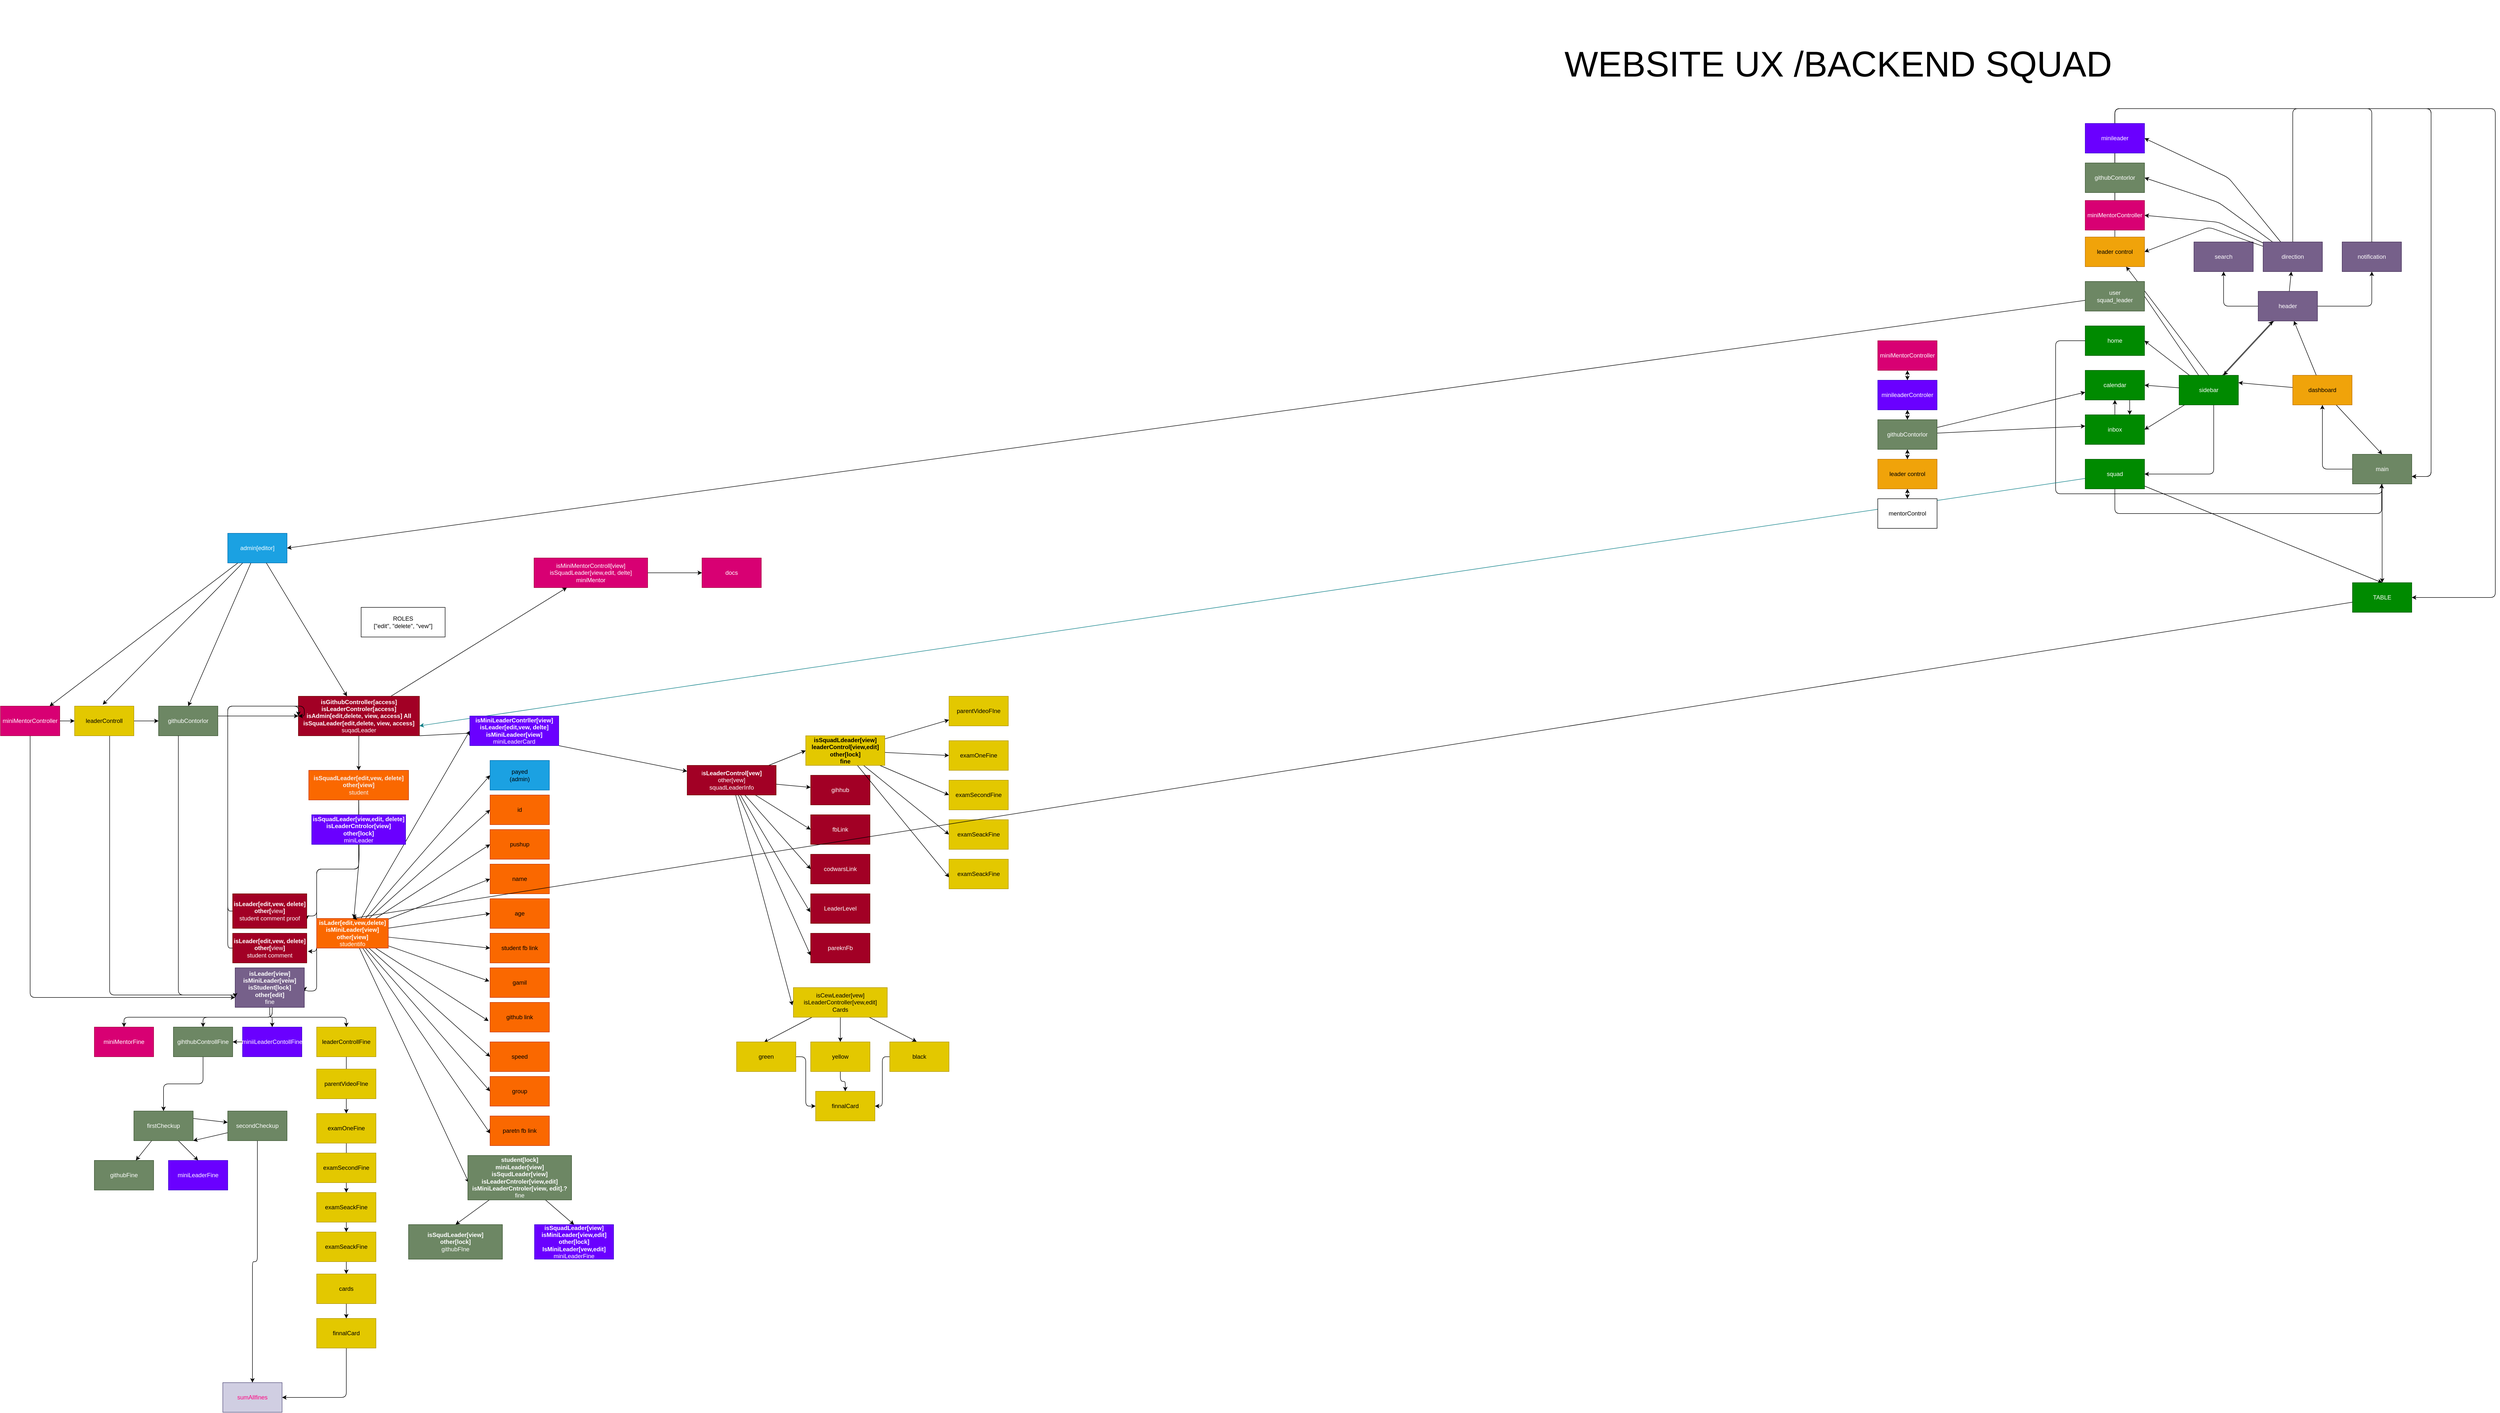 <mxfile>
    <diagram id="HEYRBrr34Ea68B-RaoFX" name="Page-1">
        <mxGraphModel dx="2147" dy="2935" grid="1" gridSize="10" guides="1" tooltips="1" connect="1" arrows="1" fold="1" page="1" pageScale="1" pageWidth="850" pageHeight="1100" math="0" shadow="0">
            <root>
                <mxCell id="0"/>
                <mxCell id="1" parent="0"/>
                <mxCell id="17" style="edgeStyle=none;html=1;entryX=0.5;entryY=0;entryDx=0;entryDy=0;" parent="1" source="5" target="6" edge="1">
                    <mxGeometry relative="1" as="geometry"/>
                </mxCell>
                <mxCell id="102" style="html=1;entryX=0.475;entryY=-0.052;entryDx=0;entryDy=0;entryPerimeter=0;" parent="1" source="5" target="103" edge="1">
                    <mxGeometry relative="1" as="geometry">
                        <mxPoint x="-130" y="50" as="targetPoint"/>
                    </mxGeometry>
                </mxCell>
                <mxCell id="138" style="edgeStyle=none;html=1;fontColor=#6a00ff;" parent="1" source="5" target="139" edge="1">
                    <mxGeometry relative="1" as="geometry">
                        <mxPoint x="600" y="-40" as="targetPoint"/>
                    </mxGeometry>
                </mxCell>
                <mxCell id="5" value="admin[editor]" style="whiteSpace=wrap;html=1;fillColor=#1ba1e2;fontColor=#ffffff;strokeColor=#006EAF;" parent="1" vertex="1">
                    <mxGeometry x="160" y="-340" width="120" height="60" as="geometry"/>
                </mxCell>
                <mxCell id="227" style="edgeStyle=orthogonalEdgeStyle;html=1;fontColor=#FFFFFF;" parent="1" source="6" target="7" edge="1">
                    <mxGeometry relative="1" as="geometry">
                        <Array as="points">
                            <mxPoint x="180" y="30"/>
                            <mxPoint x="180" y="30"/>
                        </Array>
                    </mxGeometry>
                </mxCell>
                <mxCell id="6" value="githubContorlor" style="whiteSpace=wrap;html=1;fillColor=#6d8764;fontColor=#ffffff;strokeColor=#3A5431;" parent="1" vertex="1">
                    <mxGeometry x="20" y="10" width="120" height="60" as="geometry"/>
                </mxCell>
                <mxCell id="135" style="edgeStyle=none;html=1;fontColor=#6a00ff;" parent="1" source="7" target="137" edge="1">
                    <mxGeometry relative="1" as="geometry">
                        <mxPoint x="630" y="90" as="targetPoint"/>
                    </mxGeometry>
                </mxCell>
                <mxCell id="165" style="edgeStyle=none;html=1;exitX=1;exitY=1;exitDx=0;exitDy=0;fontColor=#FFFFFF;startArrow=none;" parent="1" source="123" target="166" edge="1">
                    <mxGeometry relative="1" as="geometry">
                        <mxPoint x="650" y="70" as="targetPoint"/>
                    </mxGeometry>
                </mxCell>
                <mxCell id="7" value="&lt;b&gt;isGithubController[access]&lt;/b&gt;&lt;br&gt;&lt;b&gt;isLeaderControler[access]&lt;/b&gt;&lt;br&gt;&lt;b&gt;isAdmin[edit,delete, view, access] All&lt;/b&gt;&lt;br&gt;&lt;b&gt;isSquaLeader[edit,delete, view, access]&lt;/b&gt;&lt;br&gt;suqadLeader" style="whiteSpace=wrap;html=1;fillColor=#a20025;fontColor=#ffffff;strokeColor=#6F0000;" parent="1" vertex="1">
                    <mxGeometry x="303" y="-10" width="245" height="80" as="geometry"/>
                </mxCell>
                <mxCell id="21" value="" style="edgeStyle=none;html=1;" parent="1" source="8" target="20" edge="1">
                    <mxGeometry relative="1" as="geometry">
                        <Array as="points">
                            <mxPoint x="426" y="320"/>
                        </Array>
                    </mxGeometry>
                </mxCell>
                <mxCell id="90" style="edgeStyle=orthogonalEdgeStyle;html=1;entryX=1;entryY=0.75;entryDx=0;entryDy=0;" parent="1" source="8" target="55" edge="1">
                    <mxGeometry relative="1" as="geometry">
                        <Array as="points">
                            <mxPoint x="425" y="340"/>
                            <mxPoint x="340" y="340"/>
                            <mxPoint x="340" y="435"/>
                            <mxPoint x="320" y="435"/>
                        </Array>
                    </mxGeometry>
                </mxCell>
                <mxCell id="92" style="edgeStyle=orthogonalEdgeStyle;html=1;exitX=0.5;exitY=1;exitDx=0;exitDy=0;entryX=1.015;entryY=0.611;entryDx=0;entryDy=0;entryPerimeter=0;" parent="1" source="8" target="57" edge="1">
                    <mxGeometry relative="1" as="geometry">
                        <Array as="points">
                            <mxPoint x="425" y="340"/>
                            <mxPoint x="340" y="340"/>
                            <mxPoint x="340" y="507"/>
                        </Array>
                    </mxGeometry>
                </mxCell>
                <mxCell id="93" style="edgeStyle=orthogonalEdgeStyle;html=1;entryX=1.004;entryY=0.592;entryDx=0;entryDy=0;entryPerimeter=0;" parent="1" source="8" target="66" edge="1">
                    <mxGeometry relative="1" as="geometry">
                        <Array as="points">
                            <mxPoint x="425" y="340"/>
                            <mxPoint x="340" y="340"/>
                            <mxPoint x="340" y="587"/>
                            <mxPoint x="321" y="587"/>
                            <mxPoint x="321" y="586"/>
                        </Array>
                    </mxGeometry>
                </mxCell>
                <mxCell id="8" value="&lt;font color=&quot;#f5f0f0&quot;&gt;&lt;b&gt;isSquadLeader[edit,vew, delete]&lt;br&gt;other[view]&lt;/b&gt;&lt;br&gt;student&lt;/font&gt;" style="whiteSpace=wrap;html=1;fillColor=#fa6800;fontColor=#000000;strokeColor=#C73500;" parent="1" vertex="1">
                    <mxGeometry x="324" y="140" width="202" height="60" as="geometry"/>
                </mxCell>
                <mxCell id="16" style="edgeStyle=none;html=1;" parent="1" source="5" target="7" edge="1">
                    <mxGeometry relative="1" as="geometry"/>
                </mxCell>
                <mxCell id="99" style="edgeStyle=orthogonalEdgeStyle;html=1;entryX=0;entryY=0.75;entryDx=0;entryDy=0;" parent="1" source="6" target="66" edge="1">
                    <mxGeometry relative="1" as="geometry">
                        <mxPoint x="60" y="200" as="sourcePoint"/>
                        <Array as="points">
                            <mxPoint x="60" y="595"/>
                        </Array>
                    </mxGeometry>
                </mxCell>
                <mxCell id="19" style="edgeStyle=none;html=1;" parent="1" source="7" target="8" edge="1">
                    <mxGeometry relative="1" as="geometry">
                        <mxPoint x="420" y="120" as="sourcePoint"/>
                    </mxGeometry>
                </mxCell>
                <mxCell id="24" value="" style="edgeStyle=none;html=1;entryX=0;entryY=0.5;entryDx=0;entryDy=0;" parent="1" source="20" target="23" edge="1">
                    <mxGeometry relative="1" as="geometry"/>
                </mxCell>
                <mxCell id="26" style="edgeStyle=none;html=1;entryX=0;entryY=0.5;entryDx=0;entryDy=0;" parent="1" source="20" target="27" edge="1">
                    <mxGeometry relative="1" as="geometry">
                        <mxPoint x="840" y="750" as="targetPoint"/>
                        <Array as="points"/>
                    </mxGeometry>
                </mxCell>
                <mxCell id="28" style="edgeStyle=none;html=1;entryX=0;entryY=0.5;entryDx=0;entryDy=0;" parent="1" source="20" target="30" edge="1">
                    <mxGeometry relative="1" as="geometry">
                        <mxPoint x="880" y="840" as="targetPoint"/>
                    </mxGeometry>
                </mxCell>
                <mxCell id="33" style="edgeStyle=none;html=1;entryX=-0.012;entryY=0.452;entryDx=0;entryDy=0;entryPerimeter=0;" parent="1" source="20" target="32" edge="1">
                    <mxGeometry relative="1" as="geometry"/>
                </mxCell>
                <mxCell id="34" style="edgeStyle=none;html=1;entryX=0;entryY=0.5;entryDx=0;entryDy=0;" parent="1" source="20" target="35" edge="1">
                    <mxGeometry relative="1" as="geometry">
                        <mxPoint x="850" y="600" as="targetPoint"/>
                    </mxGeometry>
                </mxCell>
                <mxCell id="38" style="edgeStyle=none;html=1;entryX=0.003;entryY=0.594;entryDx=0;entryDy=0;entryPerimeter=0;" parent="1" source="20" target="39" edge="1">
                    <mxGeometry relative="1" as="geometry">
                        <mxPoint x="657" y="980" as="targetPoint"/>
                    </mxGeometry>
                </mxCell>
                <mxCell id="40" style="edgeStyle=none;html=1;entryX=0;entryY=0.5;entryDx=0;entryDy=0;" parent="1" source="20" target="41" edge="1">
                    <mxGeometry relative="1" as="geometry">
                        <mxPoint x="520" y="750.0" as="targetPoint"/>
                    </mxGeometry>
                </mxCell>
                <mxCell id="43" style="edgeStyle=none;html=1;entryX=0;entryY=0.5;entryDx=0;entryDy=0;" parent="1" source="20" target="42" edge="1">
                    <mxGeometry relative="1" as="geometry"/>
                </mxCell>
                <mxCell id="44" style="edgeStyle=none;html=1;entryX=-0.025;entryY=0.628;entryDx=0;entryDy=0;entryPerimeter=0;" parent="1" source="20" target="45" edge="1">
                    <mxGeometry relative="1" as="geometry">
                        <mxPoint x="546" y="860" as="targetPoint"/>
                    </mxGeometry>
                </mxCell>
                <mxCell id="84" style="edgeStyle=none;html=1;entryX=0;entryY=0.5;entryDx=0;entryDy=0;" parent="1" source="20" target="86" edge="1">
                    <mxGeometry relative="1" as="geometry">
                        <mxPoint x="640" y="300" as="targetPoint"/>
                    </mxGeometry>
                </mxCell>
                <mxCell id="121" style="html=1;entryX=0;entryY=0.5;entryDx=0;entryDy=0;" parent="1" source="20" target="123" edge="1">
                    <mxGeometry relative="1" as="geometry">
                        <mxPoint x="640" y="470" as="targetPoint"/>
                    </mxGeometry>
                </mxCell>
                <mxCell id="152" style="edgeStyle=none;html=1;fontColor=#6a00ff;entryX=0.01;entryY=0.613;entryDx=0;entryDy=0;entryPerimeter=0;" parent="1" source="20" target="153" edge="1">
                    <mxGeometry relative="1" as="geometry">
                        <mxPoint x="650" y="1030.69" as="targetPoint"/>
                    </mxGeometry>
                </mxCell>
                <mxCell id="346" style="html=1;fontSize=12;entryX=0;entryY=0.5;entryDx=0;entryDy=0;" parent="1" source="20" target="347" edge="1">
                    <mxGeometry relative="1" as="geometry">
                        <mxPoint x="690" y="160" as="targetPoint"/>
                    </mxGeometry>
                </mxCell>
                <mxCell id="20" value="&lt;b&gt;&lt;font color=&quot;#ffffff&quot;&gt;isLader[edit,vew,delete]&lt;/font&gt;&lt;br&gt;&lt;font color=&quot;#ffffff&quot;&gt;isMiniLeader[view]&lt;/font&gt;&lt;br&gt;&lt;font color=&quot;#ffffff&quot;&gt;other[view]&lt;/font&gt;&lt;/b&gt;&lt;br&gt;&lt;font color=&quot;#ffffff&quot;&gt;studentifo&lt;/font&gt;" style="whiteSpace=wrap;html=1;fillColor=#fa6800;strokeColor=#C73500;fontColor=#000000;" parent="1" vertex="1">
                    <mxGeometry x="340" y="440" width="145" height="60" as="geometry"/>
                </mxCell>
                <mxCell id="23" value="name" style="whiteSpace=wrap;html=1;fillColor=#fa6800;strokeColor=#C73500;fontColor=#000000;" parent="1" vertex="1">
                    <mxGeometry x="691" y="330" width="120" height="60" as="geometry"/>
                </mxCell>
                <mxCell id="27" value="age" style="whiteSpace=wrap;html=1;fillColor=#fa6800;fontColor=#000000;strokeColor=#C73500;" parent="1" vertex="1">
                    <mxGeometry x="691" y="400" width="120" height="60" as="geometry"/>
                </mxCell>
                <mxCell id="30" value="student fb link" style="whiteSpace=wrap;html=1;fillColor=#fa6800;fontColor=#000000;strokeColor=#C73500;" parent="1" vertex="1">
                    <mxGeometry x="691" y="470" width="120" height="60" as="geometry"/>
                </mxCell>
                <mxCell id="32" value="gamil" style="whiteSpace=wrap;html=1;fillColor=#fa6800;fontColor=#000000;strokeColor=#C73500;" parent="1" vertex="1">
                    <mxGeometry x="691" y="540" width="120" height="60" as="geometry"/>
                </mxCell>
                <mxCell id="35" value="id" style="whiteSpace=wrap;html=1;fillColor=#fa6800;strokeColor=#C73500;fontColor=#000000;" parent="1" vertex="1">
                    <mxGeometry x="691" y="190" width="120" height="60" as="geometry"/>
                </mxCell>
                <mxCell id="39" value="paretn fb link" style="whiteSpace=wrap;html=1;fillColor=#fa6800;strokeColor=#C73500;fontColor=#000000;" parent="1" vertex="1">
                    <mxGeometry x="691" y="840" width="120" height="60" as="geometry"/>
                </mxCell>
                <mxCell id="41" value="group" style="whiteSpace=wrap;html=1;fillColor=#fa6800;strokeColor=#C73500;fontColor=#000000;" parent="1" vertex="1">
                    <mxGeometry x="691" y="760" width="120" height="60" as="geometry"/>
                </mxCell>
                <mxCell id="42" value="speed" style="whiteSpace=wrap;html=1;fillColor=#fa6800;strokeColor=#C73500;fontColor=#000000;" parent="1" vertex="1">
                    <mxGeometry x="691" y="690" width="120" height="60" as="geometry"/>
                </mxCell>
                <mxCell id="45" value="github link" style="whiteSpace=wrap;html=1;fillColor=#fa6800;strokeColor=#C73500;fontColor=#000000;" parent="1" vertex="1">
                    <mxGeometry x="691" y="610" width="120" height="60" as="geometry"/>
                </mxCell>
                <mxCell id="223" style="edgeStyle=orthogonalEdgeStyle;html=1;entryX=0;entryY=0.5;entryDx=0;entryDy=0;fontColor=#FFFFFF;" parent="1" source="55" target="7" edge="1">
                    <mxGeometry relative="1" as="geometry">
                        <Array as="points">
                            <mxPoint x="160" y="425"/>
                            <mxPoint x="160" y="10"/>
                            <mxPoint x="315" y="10"/>
                        </Array>
                    </mxGeometry>
                </mxCell>
                <mxCell id="55" value="&lt;b&gt;isLeader[edit,vew, delete]&lt;br&gt;other[&lt;/b&gt;view&lt;b&gt;]&lt;/b&gt;&lt;br&gt;student comment proof" style="whiteSpace=wrap;html=1;fillColor=#a20025;strokeColor=#6F0000;fontColor=#ffffff;" parent="1" vertex="1">
                    <mxGeometry x="170" y="390" width="150" height="70" as="geometry"/>
                </mxCell>
                <mxCell id="89" style="edgeStyle=orthogonalEdgeStyle;html=1;entryX=0;entryY=0.5;entryDx=0;entryDy=0;" parent="1" source="57" target="7" edge="1">
                    <mxGeometry relative="1" as="geometry">
                        <Array as="points">
                            <mxPoint x="160" y="500"/>
                            <mxPoint x="160" y="10"/>
                        </Array>
                    </mxGeometry>
                </mxCell>
                <mxCell id="57" value="&lt;b&gt;isLeader[edit,vew, delete]&lt;br&gt;other[&lt;/b&gt;view&lt;b&gt;]&lt;/b&gt;&lt;br&gt;student comment" style="whiteSpace=wrap;html=1;fillColor=#a20025;strokeColor=#6F0000;fontColor=#ffffff;" parent="1" vertex="1">
                    <mxGeometry x="170" y="470" width="150" height="60" as="geometry"/>
                </mxCell>
                <mxCell id="96" style="edgeStyle=orthogonalEdgeStyle;html=1;exitX=0.466;exitY=0.992;exitDx=0;exitDy=0;exitPerimeter=0;" parent="1" source="66" target="98" edge="1">
                    <mxGeometry relative="1" as="geometry">
                        <mxPoint x="260" y="670" as="targetPoint"/>
                        <Array as="points">
                            <mxPoint x="250" y="609"/>
                            <mxPoint x="250" y="640"/>
                            <mxPoint x="110" y="640"/>
                        </Array>
                    </mxGeometry>
                </mxCell>
                <mxCell id="100" style="edgeStyle=orthogonalEdgeStyle;html=1;entryX=0.5;entryY=0;entryDx=0;entryDy=0;exitX=0.5;exitY=1;exitDx=0;exitDy=0;" parent="1" source="66" target="101" edge="1">
                    <mxGeometry relative="1" as="geometry">
                        <mxPoint x="320" y="650" as="targetPoint"/>
                        <mxPoint x="260" y="610" as="sourcePoint"/>
                        <Array as="points">
                            <mxPoint x="250" y="640"/>
                            <mxPoint x="400" y="640"/>
                            <mxPoint x="400" y="660"/>
                        </Array>
                    </mxGeometry>
                </mxCell>
                <mxCell id="104" style="edgeStyle=orthogonalEdgeStyle;html=1;" parent="1" source="66" target="105" edge="1">
                    <mxGeometry relative="1" as="geometry">
                        <mxPoint x="260" y="670" as="targetPoint"/>
                    </mxGeometry>
                </mxCell>
                <mxCell id="130" style="edgeStyle=orthogonalEdgeStyle;html=1;entryX=0.5;entryY=0;entryDx=0;entryDy=0;" parent="1" source="66" target="129" edge="1">
                    <mxGeometry relative="1" as="geometry">
                        <Array as="points">
                            <mxPoint x="250" y="640"/>
                            <mxPoint x="-50" y="640"/>
                        </Array>
                    </mxGeometry>
                </mxCell>
                <mxCell id="66" value="&lt;b&gt;isLeader[view]&lt;br&gt;isMiniLeader[veiw]&lt;br&gt;isStudent[lock]&lt;br&gt;other[edit]&lt;/b&gt;&lt;br&gt;fine" style="whiteSpace=wrap;html=1;fillColor=#76608a;fontColor=#ffffff;strokeColor=#432D57;" parent="1" vertex="1">
                    <mxGeometry x="175" y="540" width="140" height="80" as="geometry"/>
                </mxCell>
                <mxCell id="86" value="pushup" style="whiteSpace=wrap;html=1;fillColor=#fa6800;strokeColor=#C73500;fontColor=#000000;" parent="1" vertex="1">
                    <mxGeometry x="691" y="260" width="120" height="60" as="geometry"/>
                </mxCell>
                <mxCell id="95" value="ROLES&lt;br&gt;[&quot;edit&quot;, &quot;delete&quot;, &quot;vew&quot;]" style="whiteSpace=wrap;html=1;" parent="1" vertex="1">
                    <mxGeometry x="430" y="-190" width="170" height="60" as="geometry"/>
                </mxCell>
                <mxCell id="146" value="" style="edgeStyle=orthogonalEdgeStyle;html=1;fontColor=#6a00ff;" parent="1" source="98" target="145" edge="1">
                    <mxGeometry relative="1" as="geometry"/>
                </mxCell>
                <mxCell id="98" value="gihthubControllFine" style="whiteSpace=wrap;html=1;fillColor=#6d8764;fontColor=#ffffff;strokeColor=#3A5431;" parent="1" vertex="1">
                    <mxGeometry x="50" y="660" width="120" height="60" as="geometry"/>
                </mxCell>
                <mxCell id="211" value="" style="edgeStyle=none;html=1;fontColor=#FFFFFF;" parent="1" source="101" target="207" edge="1">
                    <mxGeometry relative="1" as="geometry"/>
                </mxCell>
                <mxCell id="101" value="leaderControllFine" style="whiteSpace=wrap;html=1;fillColor=#e3c800;fontColor=#000000;strokeColor=#B09500;" parent="1" vertex="1">
                    <mxGeometry x="340" y="660" width="120" height="60" as="geometry"/>
                </mxCell>
                <mxCell id="124" style="edgeStyle=orthogonalEdgeStyle;html=1;entryX=0;entryY=0.75;entryDx=0;entryDy=0;exitX=0.591;exitY=0.982;exitDx=0;exitDy=0;exitPerimeter=0;" parent="1" source="103" target="66" edge="1">
                    <mxGeometry relative="1" as="geometry">
                        <mxPoint x="-80" y="120" as="sourcePoint"/>
                        <Array as="points">
                            <mxPoint x="-79" y="595"/>
                        </Array>
                    </mxGeometry>
                </mxCell>
                <mxCell id="225" value="" style="edgeStyle=orthogonalEdgeStyle;html=1;fontColor=#FFFFFF;" parent="1" source="103" target="6" edge="1">
                    <mxGeometry relative="1" as="geometry"/>
                </mxCell>
                <mxCell id="103" value="&lt;span style=&quot;color: rgb(0, 0, 0);&quot;&gt;leaderControll&lt;br&gt;&lt;/span&gt;" style="whiteSpace=wrap;html=1;fillColor=#e3c800;fontColor=#000000;strokeColor=#B09500;" parent="1" vertex="1">
                    <mxGeometry x="-150" y="10" width="120" height="60" as="geometry"/>
                </mxCell>
                <mxCell id="149" style="edgeStyle=orthogonalEdgeStyle;html=1;entryX=1;entryY=0.5;entryDx=0;entryDy=0;fontColor=#6a00ff;" parent="1" source="105" target="98" edge="1">
                    <mxGeometry relative="1" as="geometry"/>
                </mxCell>
                <mxCell id="105" value="miniiLeaderContollFine" style="whiteSpace=wrap;html=1;fillColor=#6a00ff;fontColor=#ffffff;strokeColor=#3700CC;" parent="1" vertex="1">
                    <mxGeometry x="190" y="660" width="120" height="60" as="geometry"/>
                </mxCell>
                <mxCell id="107" value="&lt;span&gt;isSquadLeader[view,edit, delete]&lt;br&gt;isLeaderCntrolor[&lt;/span&gt;view&lt;span&gt;]&lt;br&gt;other[lock]&lt;/span&gt;&lt;br&gt;&lt;span style=&quot;font-weight: normal;&quot;&gt;miniLeader&lt;/span&gt;" style="whiteSpace=wrap;html=1;fillColor=#6a00ff;strokeColor=#3700CC;fontColor=#ffffff;fontStyle=1" parent="1" vertex="1">
                    <mxGeometry x="330" y="230" width="190" height="60" as="geometry"/>
                </mxCell>
                <mxCell id="129" value="miniMentorFine" style="whiteSpace=wrap;html=1;fillColor=#d80073;fontColor=#ffffff;strokeColor=#A50040;" parent="1" vertex="1">
                    <mxGeometry x="-110" y="660" width="120" height="60" as="geometry"/>
                </mxCell>
                <mxCell id="143" value="" style="edgeStyle=none;html=1;fontColor=#6a00ff;" parent="1" source="137" target="142" edge="1">
                    <mxGeometry relative="1" as="geometry"/>
                </mxCell>
                <mxCell id="137" value="isMiniMentorControll[view]&lt;br&gt;isSquadLeader[view,edit, delte]&lt;br&gt;miniMentor" style="whiteSpace=wrap;html=1;fontColor=#ffffff;strokeColor=#A50040;fillColor=#d80073;" parent="1" vertex="1">
                    <mxGeometry x="780" y="-290" width="230" height="60" as="geometry"/>
                </mxCell>
                <mxCell id="144" style="edgeStyle=orthogonalEdgeStyle;html=1;fontColor=#6a00ff;" parent="1" source="139" target="66" edge="1">
                    <mxGeometry relative="1" as="geometry">
                        <mxPoint x="180" y="600.952" as="targetPoint"/>
                        <Array as="points">
                            <mxPoint x="-240" y="600"/>
                        </Array>
                    </mxGeometry>
                </mxCell>
                <mxCell id="226" value="" style="edgeStyle=orthogonalEdgeStyle;html=1;fontColor=#FFFFFF;" parent="1" source="139" target="103" edge="1">
                    <mxGeometry relative="1" as="geometry"/>
                </mxCell>
                <mxCell id="139" value="miniMentorController" style="whiteSpace=wrap;html=1;fontColor=#ffffff;strokeColor=#A50040;fillColor=#d80073;" parent="1" vertex="1">
                    <mxGeometry x="-300" y="10" width="120" height="60" as="geometry"/>
                </mxCell>
                <mxCell id="142" value="docs" style="whiteSpace=wrap;html=1;fillColor=#d80073;strokeColor=#A50040;fontColor=#ffffff;" parent="1" vertex="1">
                    <mxGeometry x="1120" y="-290" width="120" height="60" as="geometry"/>
                </mxCell>
                <mxCell id="159" value="" style="edgeStyle=none;html=1;fontColor=#FFFFFF;" parent="1" source="145" target="158" edge="1">
                    <mxGeometry relative="1" as="geometry"/>
                </mxCell>
                <mxCell id="161" style="edgeStyle=none;html=1;entryX=0.5;entryY=0;entryDx=0;entryDy=0;fontColor=#FFFFFF;" parent="1" source="145" target="160" edge="1">
                    <mxGeometry relative="1" as="geometry"/>
                </mxCell>
                <mxCell id="163" style="edgeStyle=none;html=1;fontColor=#FFFFFF;exitX=1;exitY=0.25;exitDx=0;exitDy=0;" parent="1" source="145" target="148" edge="1">
                    <mxGeometry relative="1" as="geometry"/>
                </mxCell>
                <mxCell id="145" value="firstCheckup" style="whiteSpace=wrap;html=1;fillColor=#6d8764;strokeColor=#3A5431;fontColor=#ffffff;" parent="1" vertex="1">
                    <mxGeometry x="-30" y="830" width="120" height="60" as="geometry"/>
                </mxCell>
                <mxCell id="164" style="edgeStyle=none;html=1;fontColor=#FFFFFF;entryX=1;entryY=1;entryDx=0;entryDy=0;" parent="1" source="148" target="145" edge="1">
                    <mxGeometry relative="1" as="geometry">
                        <mxPoint x="110" y="890" as="targetPoint"/>
                    </mxGeometry>
                </mxCell>
                <mxCell id="239" style="edgeStyle=orthogonalEdgeStyle;html=1;fontColor=#FFFFFF;" parent="1" source="148" target="240" edge="1">
                    <mxGeometry relative="1" as="geometry">
                        <mxPoint x="220" y="1270" as="targetPoint"/>
                    </mxGeometry>
                </mxCell>
                <mxCell id="148" value="secondCheckup" style="whiteSpace=wrap;html=1;fillColor=#6d8764;strokeColor=#3A5431;fontColor=#ffffff;" parent="1" vertex="1">
                    <mxGeometry x="160" y="830" width="120" height="60" as="geometry"/>
                </mxCell>
                <mxCell id="154" style="edgeStyle=none;html=1;fontColor=#6a00ff;entryX=0.5;entryY=0;entryDx=0;entryDy=0;" parent="1" source="153" target="155" edge="1">
                    <mxGeometry relative="1" as="geometry">
                        <mxPoint x="790" y="1100" as="targetPoint"/>
                    </mxGeometry>
                </mxCell>
                <mxCell id="156" style="edgeStyle=none;html=1;fontColor=#6a00ff;entryX=0.5;entryY=0;entryDx=0;entryDy=0;" parent="1" source="153" target="157" edge="1">
                    <mxGeometry relative="1" as="geometry">
                        <mxPoint x="580" y="1140" as="targetPoint"/>
                    </mxGeometry>
                </mxCell>
                <mxCell id="153" value="&lt;b&gt;student[lock]&lt;br&gt;miniLeader[view]&lt;br&gt;isSqudLeader[view]&lt;br&gt;&lt;/b&gt;&lt;b&gt;isLeaderCntroler[view,edit]&lt;/b&gt;&lt;b&gt;&lt;br&gt;isMiniLeaderCntroler[view, edit].?&lt;/b&gt;&lt;br&gt;fine" style="whiteSpace=wrap;html=1;fillColor=#6d8764;strokeColor=#3A5431;fontColor=#ffffff;" parent="1" vertex="1">
                    <mxGeometry x="646" y="920" width="210" height="90" as="geometry"/>
                </mxCell>
                <mxCell id="155" value="&lt;b&gt;isSquadLeader[view]&lt;br&gt;isMiniLeader[view,edit]&lt;br&gt;other[lock]&lt;/b&gt;&lt;br&gt;&lt;b&gt;IsMiniLeader[vew,edit]&lt;/b&gt;&lt;br&gt;miniLeaderFine" style="whiteSpace=wrap;html=1;strokeColor=#3700CC;fontColor=#ffffff;fillColor=#6a00ff;" parent="1" vertex="1">
                    <mxGeometry x="781" y="1060" width="160" height="70" as="geometry"/>
                </mxCell>
                <mxCell id="157" value="&lt;b&gt;isSqudLeader[view]&lt;br&gt;other[lock]&lt;/b&gt;&lt;br&gt;githubFIne" style="whiteSpace=wrap;html=1;fillColor=#6d8764;strokeColor=#3A5431;fontColor=#ffffff;" parent="1" vertex="1">
                    <mxGeometry x="526" y="1060" width="190" height="70" as="geometry"/>
                </mxCell>
                <mxCell id="158" value="githubFine" style="whiteSpace=wrap;html=1;fillColor=#6d8764;strokeColor=#3A5431;fontColor=#ffffff;" parent="1" vertex="1">
                    <mxGeometry x="-110" y="930" width="120" height="60" as="geometry"/>
                </mxCell>
                <mxCell id="160" value="miniLeaderFine" style="whiteSpace=wrap;html=1;fillColor=#6a00ff;strokeColor=#3700CC;fontColor=#ffffff;" parent="1" vertex="1">
                    <mxGeometry x="40" y="930" width="120" height="60" as="geometry"/>
                </mxCell>
                <mxCell id="169" style="edgeStyle=none;html=1;fontColor=#FFFFFF;" parent="1" source="166" target="168" edge="1">
                    <mxGeometry relative="1" as="geometry"/>
                </mxCell>
                <mxCell id="172" style="edgeStyle=none;html=1;entryX=0;entryY=0.5;entryDx=0;entryDy=0;fontColor=#FFFFFF;" parent="1" source="166" target="171" edge="1">
                    <mxGeometry relative="1" as="geometry"/>
                </mxCell>
                <mxCell id="173" style="edgeStyle=none;html=1;fontColor=#FFFFFF;entryX=0;entryY=0.5;entryDx=0;entryDy=0;" parent="1" source="166" target="175" edge="1">
                    <mxGeometry relative="1" as="geometry">
                        <mxPoint x="1370" y="360" as="targetPoint"/>
                    </mxGeometry>
                </mxCell>
                <mxCell id="179" style="edgeStyle=none;html=1;entryX=-0.008;entryY=0.622;entryDx=0;entryDy=0;entryPerimeter=0;fontColor=#FFFFFF;" parent="1" source="166" target="178" edge="1">
                    <mxGeometry relative="1" as="geometry"/>
                </mxCell>
                <mxCell id="180" style="edgeStyle=none;html=1;fontColor=#FFFFFF;entryX=0;entryY=0.5;entryDx=0;entryDy=0;" parent="1" source="166" target="181" edge="1">
                    <mxGeometry relative="1" as="geometry">
                        <mxPoint x="1380" y="80" as="targetPoint"/>
                    </mxGeometry>
                </mxCell>
                <mxCell id="194" style="edgeStyle=none;html=1;entryX=-0.011;entryY=0.6;entryDx=0;entryDy=0;entryPerimeter=0;fontColor=#FFFFFF;" parent="1" source="166" target="193" edge="1">
                    <mxGeometry relative="1" as="geometry"/>
                </mxCell>
                <mxCell id="204" style="edgeStyle=none;html=1;entryX=0;entryY=0.75;entryDx=0;entryDy=0;fontColor=#FFFFFF;" parent="1" source="166" target="203" edge="1">
                    <mxGeometry relative="1" as="geometry"/>
                </mxCell>
                <mxCell id="166" value="i&lt;b&gt;sLeaderControl[vew]&lt;/b&gt;&lt;br&gt;other[vew]&lt;br&gt;squadLeaderInfo" style="whiteSpace=wrap;html=1;strokeColor=#6F0000;fontColor=#ffffff;fillColor=#a20025;" parent="1" vertex="1">
                    <mxGeometry x="1090" y="130" width="180" height="60" as="geometry"/>
                </mxCell>
                <mxCell id="168" value="gihhub" style="whiteSpace=wrap;html=1;fillColor=#a20025;strokeColor=#6F0000;fontColor=#ffffff;" parent="1" vertex="1">
                    <mxGeometry x="1340" y="150" width="120" height="60" as="geometry"/>
                </mxCell>
                <mxCell id="171" value="fbLink" style="whiteSpace=wrap;html=1;fillColor=#a20025;strokeColor=#6F0000;fontColor=#ffffff;" parent="1" vertex="1">
                    <mxGeometry x="1340" y="230" width="120" height="60" as="geometry"/>
                </mxCell>
                <mxCell id="175" value="codwarsLink" style="whiteSpace=wrap;html=1;fillColor=#a20025;strokeColor=#6F0000;fontColor=#ffffff;" parent="1" vertex="1">
                    <mxGeometry x="1340" y="310" width="120" height="60" as="geometry"/>
                </mxCell>
                <mxCell id="178" value="LeaderLevel" style="whiteSpace=wrap;html=1;fillColor=#a20025;strokeColor=#6F0000;fontColor=#ffffff;" parent="1" vertex="1">
                    <mxGeometry x="1340" y="390" width="120" height="60" as="geometry"/>
                </mxCell>
                <mxCell id="182" style="edgeStyle=none;html=1;fontColor=#FFFFFF;" parent="1" source="181" target="183" edge="1">
                    <mxGeometry relative="1" as="geometry">
                        <mxPoint x="1490" y="-20" as="targetPoint"/>
                    </mxGeometry>
                </mxCell>
                <mxCell id="186" style="edgeStyle=none;html=1;entryX=0;entryY=0.5;entryDx=0;entryDy=0;fontColor=#FFFFFF;" parent="1" source="181" target="184" edge="1">
                    <mxGeometry relative="1" as="geometry"/>
                </mxCell>
                <mxCell id="187" style="edgeStyle=none;html=1;fontColor=#FFFFFF;entryX=0;entryY=0.5;entryDx=0;entryDy=0;" parent="1" source="181" target="188" edge="1">
                    <mxGeometry relative="1" as="geometry">
                        <mxPoint x="1670.0" y="200" as="targetPoint"/>
                        <Array as="points"/>
                    </mxGeometry>
                </mxCell>
                <mxCell id="189" style="edgeStyle=none;html=1;fontColor=#FFFFFF;entryX=0;entryY=0.5;entryDx=0;entryDy=0;" parent="1" source="181" target="190" edge="1">
                    <mxGeometry relative="1" as="geometry">
                        <mxPoint x="1660.0" y="280" as="targetPoint"/>
                    </mxGeometry>
                </mxCell>
                <mxCell id="191" style="edgeStyle=none;html=1;fontColor=#FFFFFF;entryX=0.003;entryY=0.614;entryDx=0;entryDy=0;entryPerimeter=0;" parent="1" source="181" target="192" edge="1">
                    <mxGeometry relative="1" as="geometry">
                        <mxPoint x="1660.0" y="350" as="targetPoint"/>
                    </mxGeometry>
                </mxCell>
                <mxCell id="181" value="&lt;b&gt;isSquadLdeader[view]&lt;br&gt;leaderControl[view,edit]&lt;br&gt;other[lock]&lt;br&gt;fine&lt;/b&gt;" style="whiteSpace=wrap;html=1;fillColor=#e3c800;strokeColor=#B09500;fontColor=#000000;" parent="1" vertex="1">
                    <mxGeometry x="1330" y="70" width="160" height="60" as="geometry"/>
                </mxCell>
                <mxCell id="183" value="parentVideoFIne" style="whiteSpace=wrap;html=1;fillColor=#e3c800;strokeColor=#B09500;fontColor=#000000;" parent="1" vertex="1">
                    <mxGeometry x="1620" y="-10" width="120" height="60" as="geometry"/>
                </mxCell>
                <mxCell id="184" value="examOneFine" style="whiteSpace=wrap;html=1;fillColor=#e3c800;strokeColor=#B09500;fontColor=#000000;" parent="1" vertex="1">
                    <mxGeometry x="1620" y="80" width="120" height="60" as="geometry"/>
                </mxCell>
                <mxCell id="188" value="examSecondFine" style="whiteSpace=wrap;html=1;fillColor=#e3c800;strokeColor=#B09500;fontColor=#000000;" parent="1" vertex="1">
                    <mxGeometry x="1620" y="160" width="120" height="60" as="geometry"/>
                </mxCell>
                <mxCell id="190" value="examSeackFine" style="whiteSpace=wrap;html=1;fillColor=#e3c800;strokeColor=#B09500;fontColor=#000000;" parent="1" vertex="1">
                    <mxGeometry x="1620" y="240" width="120" height="60" as="geometry"/>
                </mxCell>
                <mxCell id="192" value="examSeackFine" style="whiteSpace=wrap;html=1;fillColor=#e3c800;strokeColor=#B09500;fontColor=#000000;" parent="1" vertex="1">
                    <mxGeometry x="1620" y="320" width="120" height="60" as="geometry"/>
                </mxCell>
                <mxCell id="195" style="edgeStyle=none;html=1;fontColor=#FFFFFF;entryX=0.461;entryY=0.017;entryDx=0;entryDy=0;entryPerimeter=0;" parent="1" source="193" target="196" edge="1">
                    <mxGeometry relative="1" as="geometry">
                        <mxPoint x="1250" y="610" as="targetPoint"/>
                    </mxGeometry>
                </mxCell>
                <mxCell id="199" style="edgeStyle=none;html=1;fontColor=#FFFFFF;" parent="1" source="193" target="197" edge="1">
                    <mxGeometry relative="1" as="geometry"/>
                </mxCell>
                <mxCell id="200" style="edgeStyle=none;html=1;fontColor=#FFFFFF;entryX=0.454;entryY=-0.011;entryDx=0;entryDy=0;entryPerimeter=0;" parent="1" source="193" target="201" edge="1">
                    <mxGeometry relative="1" as="geometry">
                        <mxPoint x="1470" y="600" as="targetPoint"/>
                    </mxGeometry>
                </mxCell>
                <mxCell id="193" value="isCewLeader[vew]&lt;br&gt;isLeaderController[vew,edit]&lt;br&gt;Cards" style="whiteSpace=wrap;html=1;fillColor=#e3c800;strokeColor=#B09500;fontColor=#000000;" parent="1" vertex="1">
                    <mxGeometry x="1305" y="580" width="190" height="60" as="geometry"/>
                </mxCell>
                <mxCell id="235" style="edgeStyle=orthogonalEdgeStyle;html=1;entryX=0;entryY=0.5;entryDx=0;entryDy=0;fontColor=#FFFFFF;" parent="1" source="196" target="234" edge="1">
                    <mxGeometry relative="1" as="geometry"/>
                </mxCell>
                <mxCell id="196" value="green" style="whiteSpace=wrap;html=1;strokeColor=#B09500;fontColor=#000000;fillColor=#e3c800;" parent="1" vertex="1">
                    <mxGeometry x="1190" y="690" width="120" height="60" as="geometry"/>
                </mxCell>
                <mxCell id="236" style="edgeStyle=orthogonalEdgeStyle;html=1;fontColor=#FFFFFF;" parent="1" source="197" target="234" edge="1">
                    <mxGeometry relative="1" as="geometry"/>
                </mxCell>
                <mxCell id="197" value="yellow" style="whiteSpace=wrap;html=1;strokeColor=#B09500;fontColor=#000000;fillColor=#e3c800;" parent="1" vertex="1">
                    <mxGeometry x="1340" y="690" width="120" height="60" as="geometry"/>
                </mxCell>
                <mxCell id="237" style="edgeStyle=orthogonalEdgeStyle;html=1;entryX=1;entryY=0.5;entryDx=0;entryDy=0;fontColor=#FFFFFF;" parent="1" source="201" target="234" edge="1">
                    <mxGeometry relative="1" as="geometry"/>
                </mxCell>
                <mxCell id="201" value="black" style="whiteSpace=wrap;html=1;strokeColor=#B09500;fontColor=#000000;fillColor=#e3c800;" parent="1" vertex="1">
                    <mxGeometry x="1500" y="690" width="120" height="60" as="geometry"/>
                </mxCell>
                <mxCell id="203" value="pareknFb" style="whiteSpace=wrap;html=1;fillColor=#a20025;strokeColor=#6F0000;fontColor=#ffffff;" parent="1" vertex="1">
                    <mxGeometry x="1340" y="470" width="120" height="60" as="geometry"/>
                </mxCell>
                <mxCell id="206" value="parentVideoFIne" style="whiteSpace=wrap;html=1;fillColor=#e3c800;strokeColor=#B09500;fontColor=#000000;" parent="1" vertex="1">
                    <mxGeometry x="340" y="745" width="120" height="60" as="geometry"/>
                </mxCell>
                <mxCell id="212" value="" style="edgeStyle=none;html=1;fontColor=#FFFFFF;" parent="1" source="207" target="209" edge="1">
                    <mxGeometry relative="1" as="geometry"/>
                </mxCell>
                <mxCell id="207" value="examOneFine" style="whiteSpace=wrap;html=1;fillColor=#e3c800;strokeColor=#B09500;fontColor=#000000;" parent="1" vertex="1">
                    <mxGeometry x="340" y="835" width="120" height="60" as="geometry"/>
                </mxCell>
                <mxCell id="208" value="examSecondFine" style="whiteSpace=wrap;html=1;fillColor=#e3c800;strokeColor=#B09500;fontColor=#000000;" parent="1" vertex="1">
                    <mxGeometry x="340" y="915" width="120" height="60" as="geometry"/>
                </mxCell>
                <mxCell id="213" value="" style="edgeStyle=none;html=1;fontColor=#FFFFFF;" parent="1" source="209" target="210" edge="1">
                    <mxGeometry relative="1" as="geometry"/>
                </mxCell>
                <mxCell id="209" value="examSeackFine" style="whiteSpace=wrap;html=1;fillColor=#e3c800;strokeColor=#B09500;fontColor=#000000;" parent="1" vertex="1">
                    <mxGeometry x="340" y="995" width="120" height="60" as="geometry"/>
                </mxCell>
                <mxCell id="215" value="" style="edgeStyle=none;html=1;fontColor=#FFFFFF;" parent="1" source="210" target="214" edge="1">
                    <mxGeometry relative="1" as="geometry"/>
                </mxCell>
                <mxCell id="210" value="examSeackFine" style="whiteSpace=wrap;html=1;fillColor=#e3c800;strokeColor=#B09500;fontColor=#000000;" parent="1" vertex="1">
                    <mxGeometry x="340" y="1075" width="120" height="60" as="geometry"/>
                </mxCell>
                <mxCell id="220" style="edgeStyle=none;html=1;entryX=0.5;entryY=0;entryDx=0;entryDy=0;fontColor=#FFFFFF;" parent="1" source="214" edge="1">
                    <mxGeometry relative="1" as="geometry">
                        <mxPoint x="400" y="1250" as="targetPoint"/>
                    </mxGeometry>
                </mxCell>
                <mxCell id="214" value="cards" style="whiteSpace=wrap;html=1;fillColor=#e3c800;strokeColor=#B09500;fontColor=#000000;" parent="1" vertex="1">
                    <mxGeometry x="340" y="1160" width="120" height="60" as="geometry"/>
                </mxCell>
                <mxCell id="234" value="finnalCard" style="whiteSpace=wrap;html=1;strokeColor=#B09500;fontColor=#000000;fillColor=#e3c800;" parent="1" vertex="1">
                    <mxGeometry x="1350" y="790" width="120" height="60" as="geometry"/>
                </mxCell>
                <mxCell id="241" style="edgeStyle=orthogonalEdgeStyle;html=1;entryX=1;entryY=0.5;entryDx=0;entryDy=0;fontColor=#FF0080;" parent="1" source="238" target="240" edge="1">
                    <mxGeometry relative="1" as="geometry">
                        <Array as="points">
                            <mxPoint x="400" y="1410"/>
                        </Array>
                    </mxGeometry>
                </mxCell>
                <mxCell id="238" value="finnalCard" style="whiteSpace=wrap;html=1;strokeColor=#B09500;fontColor=#000000;fillColor=#e3c800;" parent="1" vertex="1">
                    <mxGeometry x="340" y="1250" width="120" height="60" as="geometry"/>
                </mxCell>
                <mxCell id="240" value="&lt;font color=&quot;#ff0080&quot;&gt;sumAllfines&lt;/font&gt;" style="whiteSpace=wrap;html=1;strokeColor=#56517e;fillColor=#d0cee2;" parent="1" vertex="1">
                    <mxGeometry x="150" y="1380" width="120" height="60" as="geometry"/>
                </mxCell>
                <mxCell id="255" style="edgeStyle=none;html=1;entryX=1;entryY=0.5;entryDx=0;entryDy=0;fontSize=12;" parent="1" target="253" edge="1">
                    <mxGeometry relative="1" as="geometry">
                        <mxPoint x="4121" y="-600" as="sourcePoint"/>
                    </mxGeometry>
                </mxCell>
                <mxCell id="257" style="edgeStyle=none;html=1;fontSize=12;entryX=1;entryY=0.5;entryDx=0;entryDy=0;" parent="1" source="242" target="258" edge="1">
                    <mxGeometry relative="1" as="geometry">
                        <mxPoint x="4029.92" y="-640" as="targetPoint"/>
                    </mxGeometry>
                </mxCell>
                <mxCell id="259" style="edgeStyle=none;html=1;fontSize=12;entryX=1;entryY=0.5;entryDx=0;entryDy=0;" parent="1" source="242" target="264" edge="1">
                    <mxGeometry relative="1" as="geometry">
                        <mxPoint x="4039.92" y="-740" as="targetPoint"/>
                    </mxGeometry>
                </mxCell>
                <mxCell id="261" style="edgeStyle=none;html=1;entryX=0.25;entryY=1;entryDx=0;entryDy=0;fontSize=12;" parent="1" source="242" target="251" edge="1">
                    <mxGeometry relative="1" as="geometry"/>
                </mxCell>
                <mxCell id="285" style="edgeStyle=orthogonalEdgeStyle;html=1;entryX=1;entryY=0.5;entryDx=0;entryDy=0;fontSize=12;" parent="1" source="242" target="281" edge="1">
                    <mxGeometry relative="1" as="geometry">
                        <Array as="points">
                            <mxPoint x="4180" y="-460"/>
                        </Array>
                    </mxGeometry>
                </mxCell>
                <mxCell id="293" style="edgeStyle=none;html=1;fontSize=12;startArrow=none;" parent="1" source="294" edge="1">
                    <mxGeometry relative="1" as="geometry">
                        <mxPoint x="3980" y="-840" as="targetPoint"/>
                    </mxGeometry>
                </mxCell>
                <mxCell id="242" value="sidebar" style="whiteSpace=wrap;html=1;fillColor=#008a00;fontColor=#ffffff;strokeColor=#005700;" parent="1" vertex="1">
                    <mxGeometry x="4109.92" y="-660" width="120" height="60" as="geometry"/>
                </mxCell>
                <mxCell id="243" value="&lt;font style=&quot;font-size: 72px;&quot;&gt;WEBSITE UX /BACKEND SQUAD&amp;nbsp;&lt;br&gt;&lt;/font&gt;" style="text;strokeColor=none;align=center;fillColor=none;html=1;verticalAlign=middle;whiteSpace=wrap;rounded=0;" parent="1" vertex="1">
                    <mxGeometry x="2840" y="-1420" width="1180" height="260" as="geometry"/>
                </mxCell>
                <mxCell id="246" style="edgeStyle=none;html=1;fontSize=12;entryX=1;entryY=0.25;entryDx=0;entryDy=0;" parent="1" source="245" target="242" edge="1">
                    <mxGeometry relative="1" as="geometry">
                        <mxPoint x="4390.001" y="-560" as="targetPoint"/>
                    </mxGeometry>
                </mxCell>
                <mxCell id="247" style="edgeStyle=none;html=1;fontSize=12;entryX=0.5;entryY=0;entryDx=0;entryDy=0;" parent="1" source="245" target="248" edge="1">
                    <mxGeometry relative="1" as="geometry">
                        <mxPoint x="4530.91" y="-560" as="targetPoint"/>
                    </mxGeometry>
                </mxCell>
                <mxCell id="250" style="edgeStyle=none;html=1;fontSize=12;" parent="1" source="245" target="251" edge="1">
                    <mxGeometry relative="1" as="geometry">
                        <mxPoint x="4520.91" y="-730" as="targetPoint"/>
                    </mxGeometry>
                </mxCell>
                <mxCell id="245" value="dashboard" style="whiteSpace=wrap;html=1;fillColor=#f0a30a;fontColor=#000000;strokeColor=#BD7000;" parent="1" vertex="1">
                    <mxGeometry x="4340" y="-660" width="120" height="60" as="geometry"/>
                </mxCell>
                <mxCell id="270" style="edgeStyle=orthogonalEdgeStyle;html=1;fontSize=12;" parent="1" source="248" target="245" edge="1">
                    <mxGeometry relative="1" as="geometry"/>
                </mxCell>
                <mxCell id="343" style="edgeStyle=none;html=1;fontSize=12;" parent="1" source="248" target="342" edge="1">
                    <mxGeometry relative="1" as="geometry"/>
                </mxCell>
                <mxCell id="248" value="main" style="whiteSpace=wrap;html=1;fillColor=#6d8764;fontColor=#ffffff;strokeColor=#3A5431;" parent="1" vertex="1">
                    <mxGeometry x="4460.91" y="-500" width="120" height="60" as="geometry"/>
                </mxCell>
                <mxCell id="260" style="edgeStyle=none;html=1;entryX=0.75;entryY=0;entryDx=0;entryDy=0;fontSize=12;" parent="1" source="251" target="242" edge="1">
                    <mxGeometry relative="1" as="geometry"/>
                </mxCell>
                <mxCell id="272" value="" style="edgeStyle=orthogonalEdgeStyle;html=1;fontSize=12;" parent="1" source="251" target="271" edge="1">
                    <mxGeometry relative="1" as="geometry"/>
                </mxCell>
                <mxCell id="273" style="edgeStyle=orthogonalEdgeStyle;html=1;fontSize=12;entryX=0.5;entryY=1;entryDx=0;entryDy=0;" parent="1" source="251" target="274" edge="1">
                    <mxGeometry relative="1" as="geometry">
                        <mxPoint x="4450" y="-880" as="targetPoint"/>
                    </mxGeometry>
                </mxCell>
                <mxCell id="292" style="edgeStyle=none;html=1;fontSize=12;" parent="1" source="251" target="291" edge="1">
                    <mxGeometry relative="1" as="geometry"/>
                </mxCell>
                <mxCell id="251" value="header" style="whiteSpace=wrap;html=1;fontSize=12;fillColor=#76608a;fontColor=#ffffff;strokeColor=#432D57;" parent="1" vertex="1">
                    <mxGeometry x="4270" y="-830" width="120" height="60" as="geometry"/>
                </mxCell>
                <mxCell id="276" style="edgeStyle=orthogonalEdgeStyle;html=1;fontSize=12;" parent="1" source="253" target="258" edge="1">
                    <mxGeometry relative="1" as="geometry"/>
                </mxCell>
                <mxCell id="253" value="inbox" style="whiteSpace=wrap;html=1;fillColor=#008a00;strokeColor=#005700;fontColor=#ffffff;fontSize=12;" parent="1" vertex="1">
                    <mxGeometry x="3919.92" y="-580" width="120" height="60" as="geometry"/>
                </mxCell>
                <mxCell id="278" style="edgeStyle=orthogonalEdgeStyle;html=1;exitX=0.75;exitY=1;exitDx=0;exitDy=0;entryX=0.75;entryY=0;entryDx=0;entryDy=0;fontSize=12;" parent="1" source="258" target="253" edge="1">
                    <mxGeometry relative="1" as="geometry"/>
                </mxCell>
                <mxCell id="258" value="calendar" style="whiteSpace=wrap;html=1;fillColor=#008a00;strokeColor=#005700;fontColor=#ffffff;fontSize=12;" parent="1" vertex="1">
                    <mxGeometry x="3919.92" y="-670" width="120" height="60" as="geometry"/>
                </mxCell>
                <mxCell id="268" style="edgeStyle=orthogonalEdgeStyle;html=1;fontSize=12;entryX=0.5;entryY=1;entryDx=0;entryDy=0;" parent="1" source="264" target="248" edge="1">
                    <mxGeometry relative="1" as="geometry">
                        <mxPoint x="4530" y="-410" as="targetPoint"/>
                        <Array as="points">
                            <mxPoint x="3860" y="-730"/>
                            <mxPoint x="3860" y="-420"/>
                            <mxPoint x="4520" y="-420"/>
                            <mxPoint x="4520" y="-440"/>
                        </Array>
                    </mxGeometry>
                </mxCell>
                <mxCell id="280" style="edgeStyle=orthogonalEdgeStyle;html=1;entryX=1;entryY=0.75;entryDx=0;entryDy=0;fontSize=12;startArrow=none;" parent="1" source="302" target="248" edge="1">
                    <mxGeometry relative="1" as="geometry">
                        <Array as="points">
                            <mxPoint x="3980" y="-1200"/>
                            <mxPoint x="4620" y="-1200"/>
                            <mxPoint x="4620" y="-455"/>
                        </Array>
                    </mxGeometry>
                </mxCell>
                <mxCell id="264" value="home" style="whiteSpace=wrap;html=1;fillColor=#008a00;strokeColor=#005700;fontColor=#ffffff;fontSize=12;" parent="1" vertex="1">
                    <mxGeometry x="3919.92" y="-760" width="120" height="60" as="geometry"/>
                </mxCell>
                <mxCell id="271" value="search" style="whiteSpace=wrap;html=1;fontSize=12;fillColor=#76608a;fontColor=#ffffff;strokeColor=#432D57;" parent="1" vertex="1">
                    <mxGeometry x="4140" y="-930" width="120" height="60" as="geometry"/>
                </mxCell>
                <mxCell id="274" value="notification" style="whiteSpace=wrap;html=1;fontSize=12;fillColor=#76608a;fontColor=#ffffff;strokeColor=#432D57;" parent="1" vertex="1">
                    <mxGeometry x="4440" y="-930" width="120" height="60" as="geometry"/>
                </mxCell>
                <mxCell id="283" style="edgeStyle=orthogonalEdgeStyle;html=1;fontSize=12;" parent="1" source="281" target="248" edge="1">
                    <mxGeometry relative="1" as="geometry">
                        <Array as="points">
                            <mxPoint x="3980" y="-380"/>
                            <mxPoint x="4520" y="-380"/>
                        </Array>
                    </mxGeometry>
                </mxCell>
                <mxCell id="298" style="edgeStyle=none;html=1;fontSize=12;entryX=1;entryY=0.75;entryDx=0;entryDy=0;fillColor=#b0e3e6;strokeColor=#0e8088;" parent="1" source="281" target="7" edge="1">
                    <mxGeometry relative="1" as="geometry">
                        <mxPoint x="600" y="40" as="targetPoint"/>
                    </mxGeometry>
                </mxCell>
                <mxCell id="341" style="edgeStyle=none;html=1;fontSize=12;entryX=0.5;entryY=0;entryDx=0;entryDy=0;" parent="1" source="281" target="342" edge="1">
                    <mxGeometry relative="1" as="geometry">
                        <mxPoint x="3979.92" y="-280" as="targetPoint"/>
                    </mxGeometry>
                </mxCell>
                <mxCell id="281" value="squad" style="whiteSpace=wrap;html=1;fillColor=#008a00;strokeColor=#005700;fontColor=#ffffff;fontSize=12;" parent="1" vertex="1">
                    <mxGeometry x="3919.92" y="-490" width="120" height="60" as="geometry"/>
                </mxCell>
                <mxCell id="337" style="edgeStyle=none;html=1;entryX=1;entryY=0.5;entryDx=0;entryDy=0;fontSize=12;" parent="1" source="291" target="302" edge="1">
                    <mxGeometry relative="1" as="geometry">
                        <Array as="points">
                            <mxPoint x="4170" y="-960"/>
                        </Array>
                    </mxGeometry>
                </mxCell>
                <mxCell id="338" style="edgeStyle=none;html=1;entryX=1;entryY=0.5;entryDx=0;entryDy=0;fontSize=12;" parent="1" source="291" target="306" edge="1">
                    <mxGeometry relative="1" as="geometry">
                        <Array as="points">
                            <mxPoint x="4190" y="-970"/>
                        </Array>
                    </mxGeometry>
                </mxCell>
                <mxCell id="339" style="edgeStyle=none;html=1;entryX=1;entryY=0.5;entryDx=0;entryDy=0;fontSize=12;" parent="1" source="291" target="308" edge="1">
                    <mxGeometry relative="1" as="geometry">
                        <Array as="points">
                            <mxPoint x="4190" y="-1010"/>
                        </Array>
                    </mxGeometry>
                </mxCell>
                <mxCell id="340" style="edgeStyle=none;html=1;entryX=1;entryY=0.5;entryDx=0;entryDy=0;fontSize=12;" parent="1" source="291" target="312" edge="1">
                    <mxGeometry relative="1" as="geometry">
                        <Array as="points">
                            <mxPoint x="4210" y="-1060"/>
                        </Array>
                    </mxGeometry>
                </mxCell>
                <mxCell id="344" style="edgeStyle=orthogonalEdgeStyle;html=1;fontSize=12;" parent="1" source="291" target="342" edge="1">
                    <mxGeometry relative="1" as="geometry">
                        <Array as="points">
                            <mxPoint x="4340" y="-1200"/>
                            <mxPoint x="4750" y="-1200"/>
                            <mxPoint x="4750" y="-210"/>
                        </Array>
                    </mxGeometry>
                </mxCell>
                <mxCell id="291" value="direction" style="whiteSpace=wrap;html=1;fontSize=12;fillColor=#76608a;fontColor=#ffffff;strokeColor=#432D57;" parent="1" vertex="1">
                    <mxGeometry x="4280" y="-930" width="120" height="60" as="geometry"/>
                </mxCell>
                <mxCell id="295" value="" style="edgeStyle=none;html=1;fontSize=12;endArrow=none;entryX=1;entryY=0.5;entryDx=0;entryDy=0;" parent="1" source="242" target="294" edge="1">
                    <mxGeometry relative="1" as="geometry">
                        <mxPoint x="3980" y="-840" as="targetPoint"/>
                        <mxPoint x="4142.789" y="-660" as="sourcePoint"/>
                    </mxGeometry>
                </mxCell>
                <mxCell id="301" style="edgeStyle=none;html=1;entryX=1;entryY=0.5;entryDx=0;entryDy=0;fontSize=12;" parent="1" source="294" target="5" edge="1">
                    <mxGeometry relative="1" as="geometry"/>
                </mxCell>
                <mxCell id="303" value="" style="edgeStyle=none;html=1;fontSize=12;exitX=0.5;exitY=0;exitDx=0;exitDy=0;" parent="1" source="242" target="302" edge="1">
                    <mxGeometry relative="1" as="geometry"/>
                </mxCell>
                <mxCell id="294" value="user&lt;br&gt;squad_leader" style="whiteSpace=wrap;html=1;fontSize=12;fillColor=#6d8764;strokeColor=#3A5431;fontColor=#ffffff;" parent="1" vertex="1">
                    <mxGeometry x="3919.92" y="-850" width="120" height="60" as="geometry"/>
                </mxCell>
                <mxCell id="305" style="edgeStyle=orthogonalEdgeStyle;html=1;fontSize=12;startArrow=none;entryX=1;entryY=0.75;entryDx=0;entryDy=0;" parent="1" source="308" target="248" edge="1">
                    <mxGeometry relative="1" as="geometry">
                        <mxPoint x="4580" y="-470" as="targetPoint"/>
                        <Array as="points">
                            <mxPoint x="3980" y="-1200"/>
                            <mxPoint x="4620" y="-1200"/>
                            <mxPoint x="4620" y="-455"/>
                        </Array>
                    </mxGeometry>
                </mxCell>
                <mxCell id="302" value="leader control" style="whiteSpace=wrap;html=1;fontSize=12;fillColor=#f0a30a;strokeColor=#BD7000;fontColor=#000000;" parent="1" vertex="1">
                    <mxGeometry x="3919.92" y="-940" width="120" height="60" as="geometry"/>
                </mxCell>
                <mxCell id="307" value="" style="edgeStyle=orthogonalEdgeStyle;html=1;entryX=0.5;entryY=0;entryDx=0;entryDy=0;fontSize=12;endArrow=none;" parent="1" source="274" target="306" edge="1">
                    <mxGeometry relative="1" as="geometry">
                        <mxPoint x="4500" y="-930" as="sourcePoint"/>
                        <mxPoint x="3919.92" y="-640" as="targetPoint"/>
                        <Array as="points">
                            <mxPoint x="4500" y="-1200"/>
                            <mxPoint x="3980" y="-1200"/>
                        </Array>
                    </mxGeometry>
                </mxCell>
                <mxCell id="306" value="miniMentorController" style="whiteSpace=wrap;html=1;fontColor=#ffffff;strokeColor=#A50040;fillColor=#d80073;" parent="1" vertex="1">
                    <mxGeometry x="3919.92" y="-1014" width="120" height="60" as="geometry"/>
                </mxCell>
                <mxCell id="308" value="githubContorlor" style="whiteSpace=wrap;html=1;fillColor=#6d8764;fontColor=#ffffff;strokeColor=#3A5431;" parent="1" vertex="1">
                    <mxGeometry x="3919.92" y="-1090" width="120" height="60" as="geometry"/>
                </mxCell>
                <mxCell id="312" value="minileader" style="whiteSpace=wrap;html=1;fillColor=#6a00ff;fontColor=#ffffff;strokeColor=#3700CC;" parent="1" vertex="1">
                    <mxGeometry x="3919.92" y="-1170" width="120" height="60" as="geometry"/>
                </mxCell>
                <mxCell id="321" value="" style="edgeStyle=orthogonalEdgeStyle;html=1;fontSize=12;" parent="1" source="318" target="320" edge="1">
                    <mxGeometry relative="1" as="geometry"/>
                </mxCell>
                <mxCell id="333" style="edgeStyle=none;html=1;fontSize=12;" parent="1" source="318" target="330" edge="1">
                    <mxGeometry relative="1" as="geometry"/>
                </mxCell>
                <mxCell id="318" value="leader control" style="whiteSpace=wrap;html=1;fontSize=12;fillColor=#f0a30a;strokeColor=#BD7000;fontColor=#000000;" parent="1" vertex="1">
                    <mxGeometry x="3500" y="-490" width="120" height="60" as="geometry"/>
                </mxCell>
                <mxCell id="322" style="html=1;entryX=0;entryY=0.382;entryDx=0;entryDy=0;entryPerimeter=0;fontSize=12;" parent="1" source="320" target="253" edge="1">
                    <mxGeometry relative="1" as="geometry"/>
                </mxCell>
                <mxCell id="323" style="edgeStyle=none;html=1;fontSize=12;" parent="1" source="320" target="318" edge="1">
                    <mxGeometry relative="1" as="geometry"/>
                </mxCell>
                <mxCell id="324" style="edgeStyle=none;html=1;fontSize=12;" parent="1" source="320" target="258" edge="1">
                    <mxGeometry relative="1" as="geometry"/>
                </mxCell>
                <mxCell id="328" style="edgeStyle=none;html=1;fontSize=12;" parent="1" source="320" target="326" edge="1">
                    <mxGeometry relative="1" as="geometry"/>
                </mxCell>
                <mxCell id="320" value="githubContorlor" style="whiteSpace=wrap;html=1;fillColor=#6d8764;fontColor=#ffffff;strokeColor=#3A5431;" parent="1" vertex="1">
                    <mxGeometry x="3500" y="-570" width="120" height="60" as="geometry"/>
                </mxCell>
                <mxCell id="327" value="" style="edgeStyle=none;html=1;fontSize=12;" parent="1" source="326" target="320" edge="1">
                    <mxGeometry relative="1" as="geometry"/>
                </mxCell>
                <mxCell id="336" style="edgeStyle=none;html=1;fontSize=12;" parent="1" source="326" edge="1">
                    <mxGeometry relative="1" as="geometry">
                        <mxPoint x="3560" y="-670" as="targetPoint"/>
                    </mxGeometry>
                </mxCell>
                <mxCell id="326" value="minileaderControler" style="whiteSpace=wrap;html=1;fillColor=#6a00ff;fontColor=#ffffff;strokeColor=#3700CC;" parent="1" vertex="1">
                    <mxGeometry x="3500" y="-650" width="120" height="60" as="geometry"/>
                </mxCell>
                <mxCell id="332" style="edgeStyle=none;html=1;entryX=0.5;entryY=1;entryDx=0;entryDy=0;fontSize=12;" parent="1" source="330" target="318" edge="1">
                    <mxGeometry relative="1" as="geometry"/>
                </mxCell>
                <mxCell id="330" value="mentorControl" style="whiteSpace=wrap;html=1;fontSize=12;" parent="1" vertex="1">
                    <mxGeometry x="3500" y="-410" width="120" height="60" as="geometry"/>
                </mxCell>
                <mxCell id="335" value="" style="edgeStyle=none;html=1;fontSize=12;" parent="1" source="334" target="326" edge="1">
                    <mxGeometry relative="1" as="geometry"/>
                </mxCell>
                <mxCell id="334" value="miniMentorController" style="whiteSpace=wrap;html=1;fontColor=#ffffff;strokeColor=#A50040;fillColor=#d80073;" parent="1" vertex="1">
                    <mxGeometry x="3500" y="-730" width="120" height="60" as="geometry"/>
                </mxCell>
                <mxCell id="350" style="edgeStyle=none;html=1;fontSize=72;fontColor=#FFFFFF;entryX=0.5;entryY=0;entryDx=0;entryDy=0;" parent="1" source="342" target="20" edge="1">
                    <mxGeometry relative="1" as="geometry">
                        <mxPoint x="600" y="260" as="targetPoint"/>
                    </mxGeometry>
                </mxCell>
                <mxCell id="342" value="TABLE" style="whiteSpace=wrap;html=1;fontSize=12;fillColor=#008a00;fontColor=#ffffff;strokeColor=#005700;" parent="1" vertex="1">
                    <mxGeometry x="4460.91" y="-240" width="120" height="60" as="geometry"/>
                </mxCell>
                <mxCell id="345" value="" style="edgeStyle=none;html=1;exitX=1;exitY=1;exitDx=0;exitDy=0;fontColor=#FFFFFF;endArrow=none;" parent="1" source="7" target="123" edge="1">
                    <mxGeometry relative="1" as="geometry">
                        <mxPoint x="1090" y="147.184" as="targetPoint"/>
                        <mxPoint x="548" y="70.0" as="sourcePoint"/>
                    </mxGeometry>
                </mxCell>
                <mxCell id="123" value="&lt;b&gt;isMiniLeaderContrller[view]&lt;br&gt;isLeader[edit,vew, delte]&lt;br&gt;isMiniLeadeer[view]&lt;br&gt;&lt;/b&gt;miniLeaderCard" style="whiteSpace=wrap;html=1;fillColor=#6a00ff;strokeColor=#3700CC;fontColor=#ffffff;" parent="1" vertex="1">
                    <mxGeometry x="650" y="30" width="180" height="60" as="geometry"/>
                </mxCell>
                <mxCell id="347" value="&lt;font color=&quot;#000000&quot;&gt;payed&lt;br&gt;(admin)&lt;br&gt;&lt;/font&gt;" style="whiteSpace=wrap;html=1;fontSize=12;fillColor=#1ba1e2;fontColor=#ffffff;strokeColor=#006EAF;" parent="1" vertex="1">
                    <mxGeometry x="691" y="120" width="120" height="60" as="geometry"/>
                </mxCell>
                <mxCell id="348" value="&lt;font color=&quot;#ffffff&quot; style=&quot;font-size: 72px;&quot;&gt;SQUAD LEADER STUDENT UX BACEND&lt;/font&gt;" style="text;html=1;align=center;verticalAlign=middle;resizable=0;points=[];autosize=1;strokeColor=none;fillColor=none;fontSize=12;fontColor=#000000;" parent="1" vertex="1">
                    <mxGeometry x="-80" y="-650" width="1390" height="100" as="geometry"/>
                </mxCell>
            </root>
        </mxGraphModel>
    </diagram>
</mxfile>